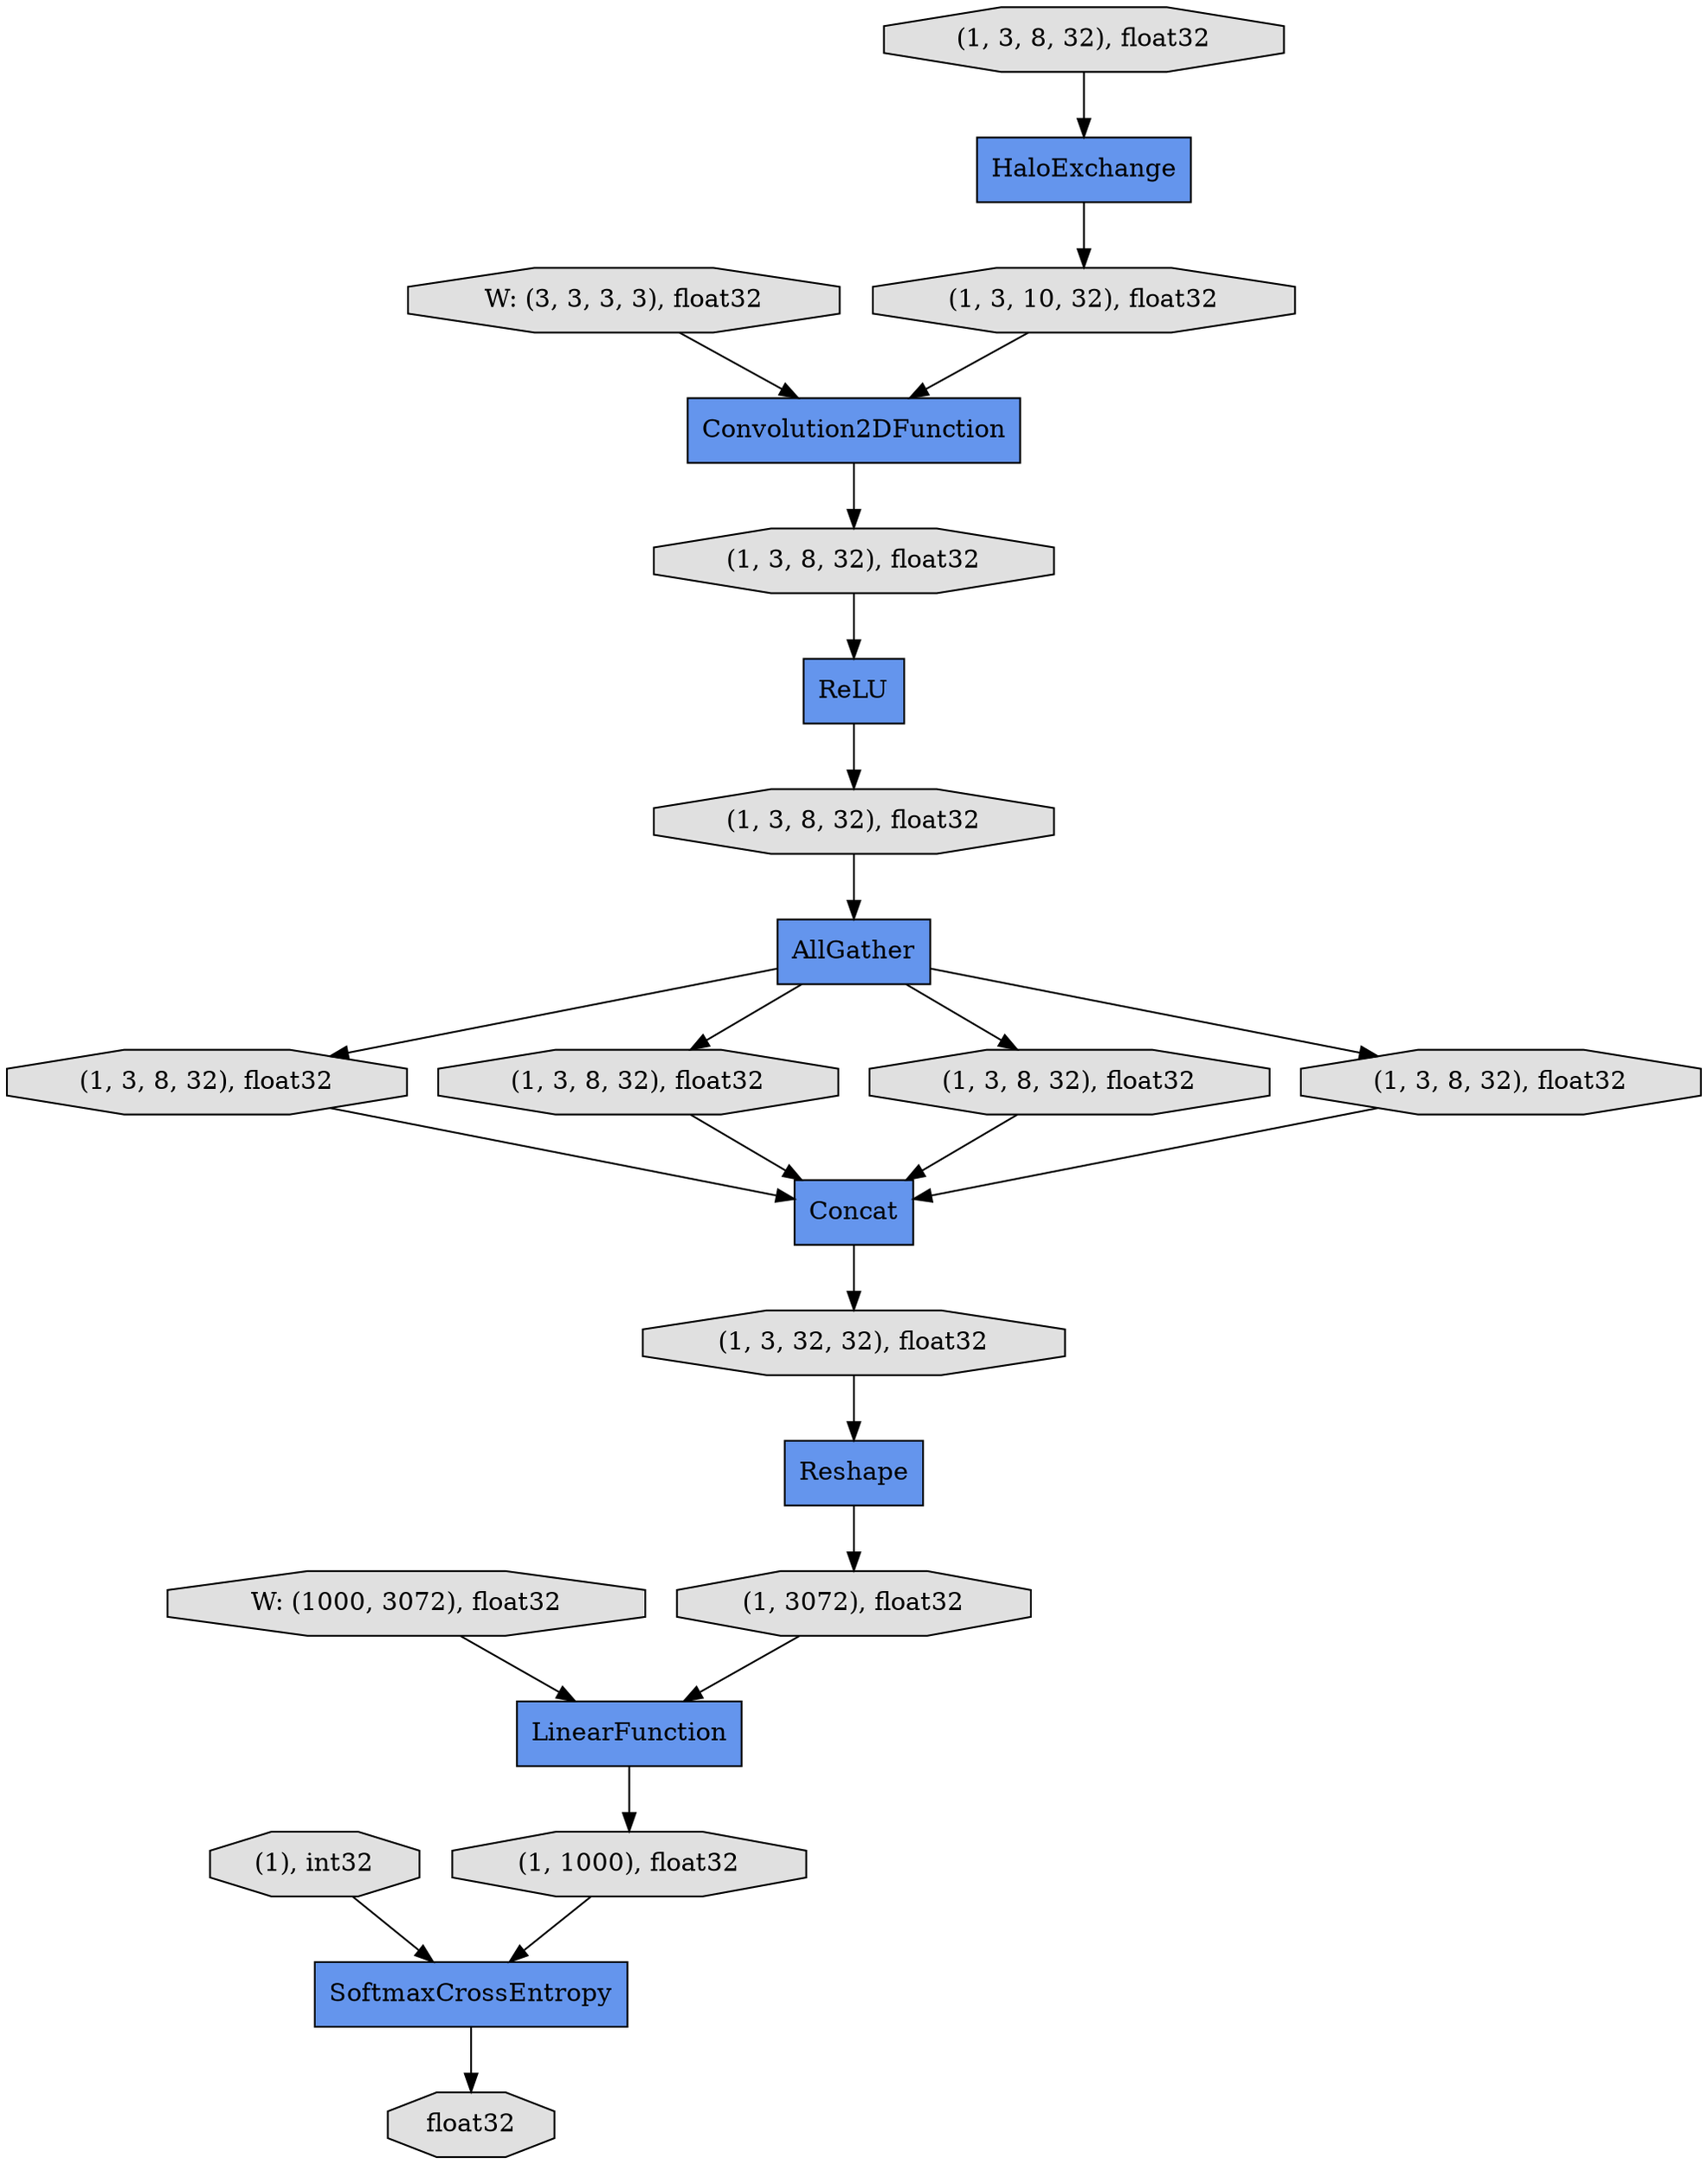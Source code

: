 digraph graphname{rankdir=TB;47935789746192 [label="(1, 3, 8, 32), float32",shape="octagon",fillcolor="#E0E0E0",style="filled"];47935490263120 [label="HaloExchange",shape="record",fillcolor="#6495ED",style="filled"];47935789875472 [label="(1, 3072), float32",shape="octagon",fillcolor="#E0E0E0",style="filled"];47935789875536 [label="(1), int32",shape="octagon",fillcolor="#E0E0E0",style="filled"];47935789746576 [label="(1, 3, 8, 32), float32",shape="octagon",fillcolor="#E0E0E0",style="filled"];47935789746640 [label="LinearFunction",shape="record",fillcolor="#6495ED",style="filled"];47935789875664 [label="(1, 1000), float32",shape="octagon",fillcolor="#E0E0E0",style="filled"];47935236176400 [label="W: (3, 3, 3, 3), float32",shape="octagon",fillcolor="#E0E0E0",style="filled"];47935789744656 [label="(1, 3, 8, 32), float32",shape="octagon",fillcolor="#E0E0E0",style="filled"];47935789745040 [label="Concat",shape="record",fillcolor="#6495ED",style="filled"];47935789876304 [label="float32",shape="octagon",fillcolor="#E0E0E0",style="filled"];47935789747280 [label="(1, 3, 8, 32), float32",shape="octagon",fillcolor="#E0E0E0",style="filled"];47935789745232 [label="Convolution2DFunction",shape="record",fillcolor="#6495ED",style="filled"];47935789745296 [label="(1, 3, 32, 32), float32",shape="octagon",fillcolor="#E0E0E0",style="filled"];47935789747408 [label="SoftmaxCrossEntropy",shape="record",fillcolor="#6495ED",style="filled"];47935789745424 [label="(1, 3, 10, 32), float32",shape="octagon",fillcolor="#E0E0E0",style="filled"];47935789747536 [label="Reshape",shape="record",fillcolor="#6495ED",style="filled"];47935789747600 [label="AllGather",shape="record",fillcolor="#6495ED",style="filled"];47935789747728 [label="(1, 3, 8, 32), float32",shape="octagon",fillcolor="#E0E0E0",style="filled"];47935789745680 [label="(1, 3, 8, 32), float32",shape="octagon",fillcolor="#E0E0E0",style="filled"];47935789747792 [label="(1, 3, 8, 32), float32",shape="octagon",fillcolor="#E0E0E0",style="filled"];47935490262736 [label="ReLU",shape="record",fillcolor="#6495ED",style="filled"];47935406700304 [label="W: (1000, 3072), float32",shape="octagon",fillcolor="#E0E0E0",style="filled"];47935789875472 -> 47935789746640;47935789747600 -> 47935789747280;47935789745680 -> 47935490262736;47935490263120 -> 47935789745424;47935789747600 -> 47935789746576;47935236176400 -> 47935789745232;47935789747728 -> 47935789745040;47935789745296 -> 47935789747536;47935789746576 -> 47935789745040;47935789747792 -> 47935789745040;47935789747536 -> 47935789875472;47935490262736 -> 47935789746192;47935789745424 -> 47935789745232;47935789747280 -> 47935789745040;47935789744656 -> 47935490263120;47935789875664 -> 47935789747408;47935789745040 -> 47935789745296;47935789875536 -> 47935789747408;47935789746640 -> 47935789875664;47935789746192 -> 47935789747600;47935406700304 -> 47935789746640;47935789747600 -> 47935789747792;47935789747408 -> 47935789876304;47935789747600 -> 47935789747728;47935789745232 -> 47935789745680;}